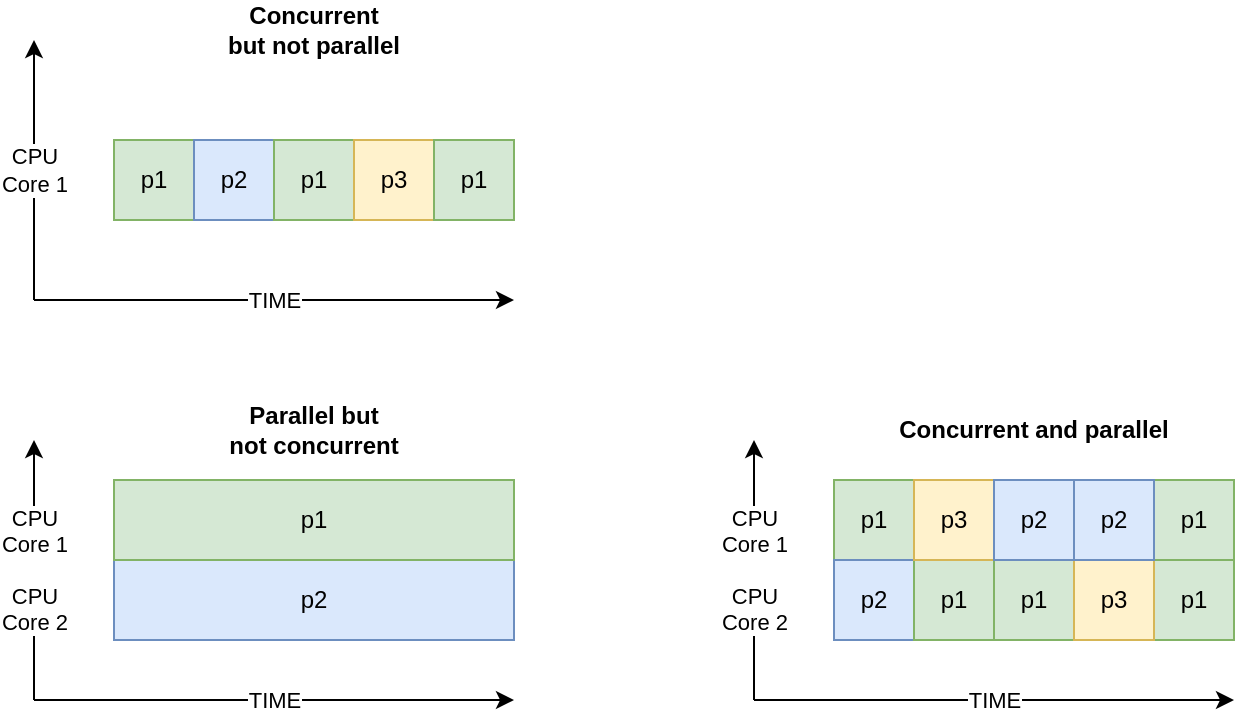 <mxfile version="24.7.17">
  <diagram name="Page-1" id="rFrH1PhZWAQhp2pxiqo2">
    <mxGraphModel dx="1314" dy="1092" grid="1" gridSize="10" guides="1" tooltips="1" connect="1" arrows="1" fold="1" page="1" pageScale="1" pageWidth="850" pageHeight="1100" math="0" shadow="0">
      <root>
        <mxCell id="0" />
        <mxCell id="1" parent="0" />
        <mxCell id="GCotIfqkHmoFy2QJdqSI-1" value="&lt;div&gt;Concurrent&lt;/div&gt;&lt;div&gt;but not parallel&lt;/div&gt;" style="text;html=1;align=center;verticalAlign=middle;whiteSpace=wrap;rounded=0;fontStyle=1" vertex="1" parent="1">
          <mxGeometry x="145" y="370" width="150" height="30" as="geometry" />
        </mxCell>
        <mxCell id="GCotIfqkHmoFy2QJdqSI-2" value="p1" style="whiteSpace=wrap;html=1;aspect=fixed;fillColor=#d5e8d4;strokeColor=#82b366;" vertex="1" parent="1">
          <mxGeometry x="120" y="440" width="40" height="40" as="geometry" />
        </mxCell>
        <mxCell id="GCotIfqkHmoFy2QJdqSI-3" value="p2" style="whiteSpace=wrap;html=1;aspect=fixed;fillColor=#dae8fc;strokeColor=#6c8ebf;" vertex="1" parent="1">
          <mxGeometry x="160" y="440" width="40" height="40" as="geometry" />
        </mxCell>
        <mxCell id="GCotIfqkHmoFy2QJdqSI-4" value="p1" style="whiteSpace=wrap;html=1;aspect=fixed;fillColor=#d5e8d4;strokeColor=#82b366;" vertex="1" parent="1">
          <mxGeometry x="200" y="440" width="40" height="40" as="geometry" />
        </mxCell>
        <mxCell id="GCotIfqkHmoFy2QJdqSI-5" value="p3" style="whiteSpace=wrap;html=1;aspect=fixed;fillColor=#fff2cc;strokeColor=#d6b656;" vertex="1" parent="1">
          <mxGeometry x="240" y="440" width="40" height="40" as="geometry" />
        </mxCell>
        <mxCell id="GCotIfqkHmoFy2QJdqSI-6" value="p1" style="whiteSpace=wrap;html=1;aspect=fixed;fillColor=#d5e8d4;strokeColor=#82b366;" vertex="1" parent="1">
          <mxGeometry x="280" y="440" width="40" height="40" as="geometry" />
        </mxCell>
        <mxCell id="GCotIfqkHmoFy2QJdqSI-7" value="&lt;div&gt;CPU&lt;/div&gt;&lt;div&gt;Core 1&lt;br&gt;&lt;/div&gt;" style="endArrow=classic;html=1;rounded=0;" edge="1" parent="1">
          <mxGeometry width="50" height="50" relative="1" as="geometry">
            <mxPoint x="80" y="520" as="sourcePoint" />
            <mxPoint x="80" y="390" as="targetPoint" />
            <mxPoint as="offset" />
          </mxGeometry>
        </mxCell>
        <mxCell id="GCotIfqkHmoFy2QJdqSI-8" value="TIME" style="endArrow=classic;html=1;rounded=0;" edge="1" parent="1">
          <mxGeometry width="50" height="50" relative="1" as="geometry">
            <mxPoint x="80" y="520" as="sourcePoint" />
            <mxPoint x="320" y="520" as="targetPoint" />
          </mxGeometry>
        </mxCell>
        <mxCell id="GCotIfqkHmoFy2QJdqSI-10" value="&lt;div&gt;Parallel but&lt;/div&gt;&lt;div&gt;not concurrent&lt;br&gt;&lt;/div&gt;" style="text;html=1;align=center;verticalAlign=middle;whiteSpace=wrap;rounded=0;fontStyle=1" vertex="1" parent="1">
          <mxGeometry x="145" y="570" width="150" height="30" as="geometry" />
        </mxCell>
        <mxCell id="GCotIfqkHmoFy2QJdqSI-16" value="&lt;div&gt;CPU&lt;/div&gt;&lt;div&gt;Core 1&lt;br&gt;&lt;/div&gt;&lt;div&gt;&lt;br&gt;&lt;/div&gt;&lt;div&gt;CPU&lt;/div&gt;&lt;div&gt;Core 2&lt;br&gt;&lt;/div&gt;" style="endArrow=classic;html=1;rounded=0;" edge="1" parent="1">
          <mxGeometry width="50" height="50" relative="1" as="geometry">
            <mxPoint x="80" y="720" as="sourcePoint" />
            <mxPoint x="80" y="590" as="targetPoint" />
            <mxPoint as="offset" />
          </mxGeometry>
        </mxCell>
        <mxCell id="GCotIfqkHmoFy2QJdqSI-17" value="TIME" style="endArrow=classic;html=1;rounded=0;" edge="1" parent="1">
          <mxGeometry width="50" height="50" relative="1" as="geometry">
            <mxPoint x="80" y="720" as="sourcePoint" />
            <mxPoint x="320" y="720" as="targetPoint" />
          </mxGeometry>
        </mxCell>
        <mxCell id="GCotIfqkHmoFy2QJdqSI-21" value="p2" style="rounded=0;whiteSpace=wrap;html=1;fillColor=#dae8fc;strokeColor=#6c8ebf;" vertex="1" parent="1">
          <mxGeometry x="120" y="650" width="200" height="40" as="geometry" />
        </mxCell>
        <mxCell id="GCotIfqkHmoFy2QJdqSI-22" value="p1" style="rounded=0;whiteSpace=wrap;html=1;fillColor=#d5e8d4;strokeColor=#82b366;" vertex="1" parent="1">
          <mxGeometry x="120" y="610" width="200" height="40" as="geometry" />
        </mxCell>
        <mxCell id="GCotIfqkHmoFy2QJdqSI-23" value="Concurrent and parallel" style="text;html=1;align=center;verticalAlign=middle;whiteSpace=wrap;rounded=0;fontStyle=1" vertex="1" parent="1">
          <mxGeometry x="505" y="570" width="150" height="30" as="geometry" />
        </mxCell>
        <mxCell id="GCotIfqkHmoFy2QJdqSI-24" value="p1" style="whiteSpace=wrap;html=1;aspect=fixed;fillColor=#d5e8d4;strokeColor=#82b366;" vertex="1" parent="1">
          <mxGeometry x="480" y="610" width="40" height="40" as="geometry" />
        </mxCell>
        <mxCell id="GCotIfqkHmoFy2QJdqSI-25" value="p2" style="whiteSpace=wrap;html=1;aspect=fixed;fillColor=#dae8fc;strokeColor=#6c8ebf;" vertex="1" parent="1">
          <mxGeometry x="480" y="650" width="40" height="40" as="geometry" />
        </mxCell>
        <mxCell id="GCotIfqkHmoFy2QJdqSI-26" value="p1" style="whiteSpace=wrap;html=1;aspect=fixed;fillColor=#d5e8d4;strokeColor=#82b366;" vertex="1" parent="1">
          <mxGeometry x="520" y="650" width="40" height="40" as="geometry" />
        </mxCell>
        <mxCell id="GCotIfqkHmoFy2QJdqSI-27" value="p3" style="whiteSpace=wrap;html=1;aspect=fixed;fillColor=#fff2cc;strokeColor=#d6b656;" vertex="1" parent="1">
          <mxGeometry x="520" y="610" width="40" height="40" as="geometry" />
        </mxCell>
        <mxCell id="GCotIfqkHmoFy2QJdqSI-28" value="p1" style="whiteSpace=wrap;html=1;aspect=fixed;fillColor=#d5e8d4;strokeColor=#82b366;" vertex="1" parent="1">
          <mxGeometry x="560" y="650" width="40" height="40" as="geometry" />
        </mxCell>
        <mxCell id="GCotIfqkHmoFy2QJdqSI-29" value="&lt;div&gt;CPU&lt;/div&gt;&lt;div&gt;Core 1&lt;br&gt;&lt;/div&gt;&lt;div&gt;&lt;br&gt;&lt;/div&gt;&lt;div&gt;CPU&lt;/div&gt;&lt;div&gt;Core 2&lt;br&gt;&lt;/div&gt;" style="endArrow=classic;html=1;rounded=0;" edge="1" parent="1">
          <mxGeometry width="50" height="50" relative="1" as="geometry">
            <mxPoint x="440" y="720" as="sourcePoint" />
            <mxPoint x="440" y="590" as="targetPoint" />
            <mxPoint as="offset" />
          </mxGeometry>
        </mxCell>
        <mxCell id="GCotIfqkHmoFy2QJdqSI-30" value="TIME" style="endArrow=classic;html=1;rounded=0;" edge="1" parent="1">
          <mxGeometry width="50" height="50" relative="1" as="geometry">
            <mxPoint x="440" y="720" as="sourcePoint" />
            <mxPoint x="680" y="720" as="targetPoint" />
          </mxGeometry>
        </mxCell>
        <mxCell id="GCotIfqkHmoFy2QJdqSI-36" value="p1" style="whiteSpace=wrap;html=1;aspect=fixed;fillColor=#d5e8d4;strokeColor=#82b366;" vertex="1" parent="1">
          <mxGeometry x="640" y="650" width="40" height="40" as="geometry" />
        </mxCell>
        <mxCell id="GCotIfqkHmoFy2QJdqSI-37" value="p2" style="whiteSpace=wrap;html=1;aspect=fixed;fillColor=#dae8fc;strokeColor=#6c8ebf;" vertex="1" parent="1">
          <mxGeometry x="560" y="610" width="40" height="40" as="geometry" />
        </mxCell>
        <mxCell id="GCotIfqkHmoFy2QJdqSI-39" value="p3" style="whiteSpace=wrap;html=1;aspect=fixed;fillColor=#fff2cc;strokeColor=#d6b656;" vertex="1" parent="1">
          <mxGeometry x="600" y="650" width="40" height="40" as="geometry" />
        </mxCell>
        <mxCell id="GCotIfqkHmoFy2QJdqSI-40" value="p1" style="whiteSpace=wrap;html=1;aspect=fixed;fillColor=#d5e8d4;strokeColor=#82b366;" vertex="1" parent="1">
          <mxGeometry x="640" y="610" width="40" height="40" as="geometry" />
        </mxCell>
        <mxCell id="GCotIfqkHmoFy2QJdqSI-41" value="p2" style="whiteSpace=wrap;html=1;aspect=fixed;fillColor=#dae8fc;strokeColor=#6c8ebf;" vertex="1" parent="1">
          <mxGeometry x="600" y="610" width="40" height="40" as="geometry" />
        </mxCell>
      </root>
    </mxGraphModel>
  </diagram>
</mxfile>
